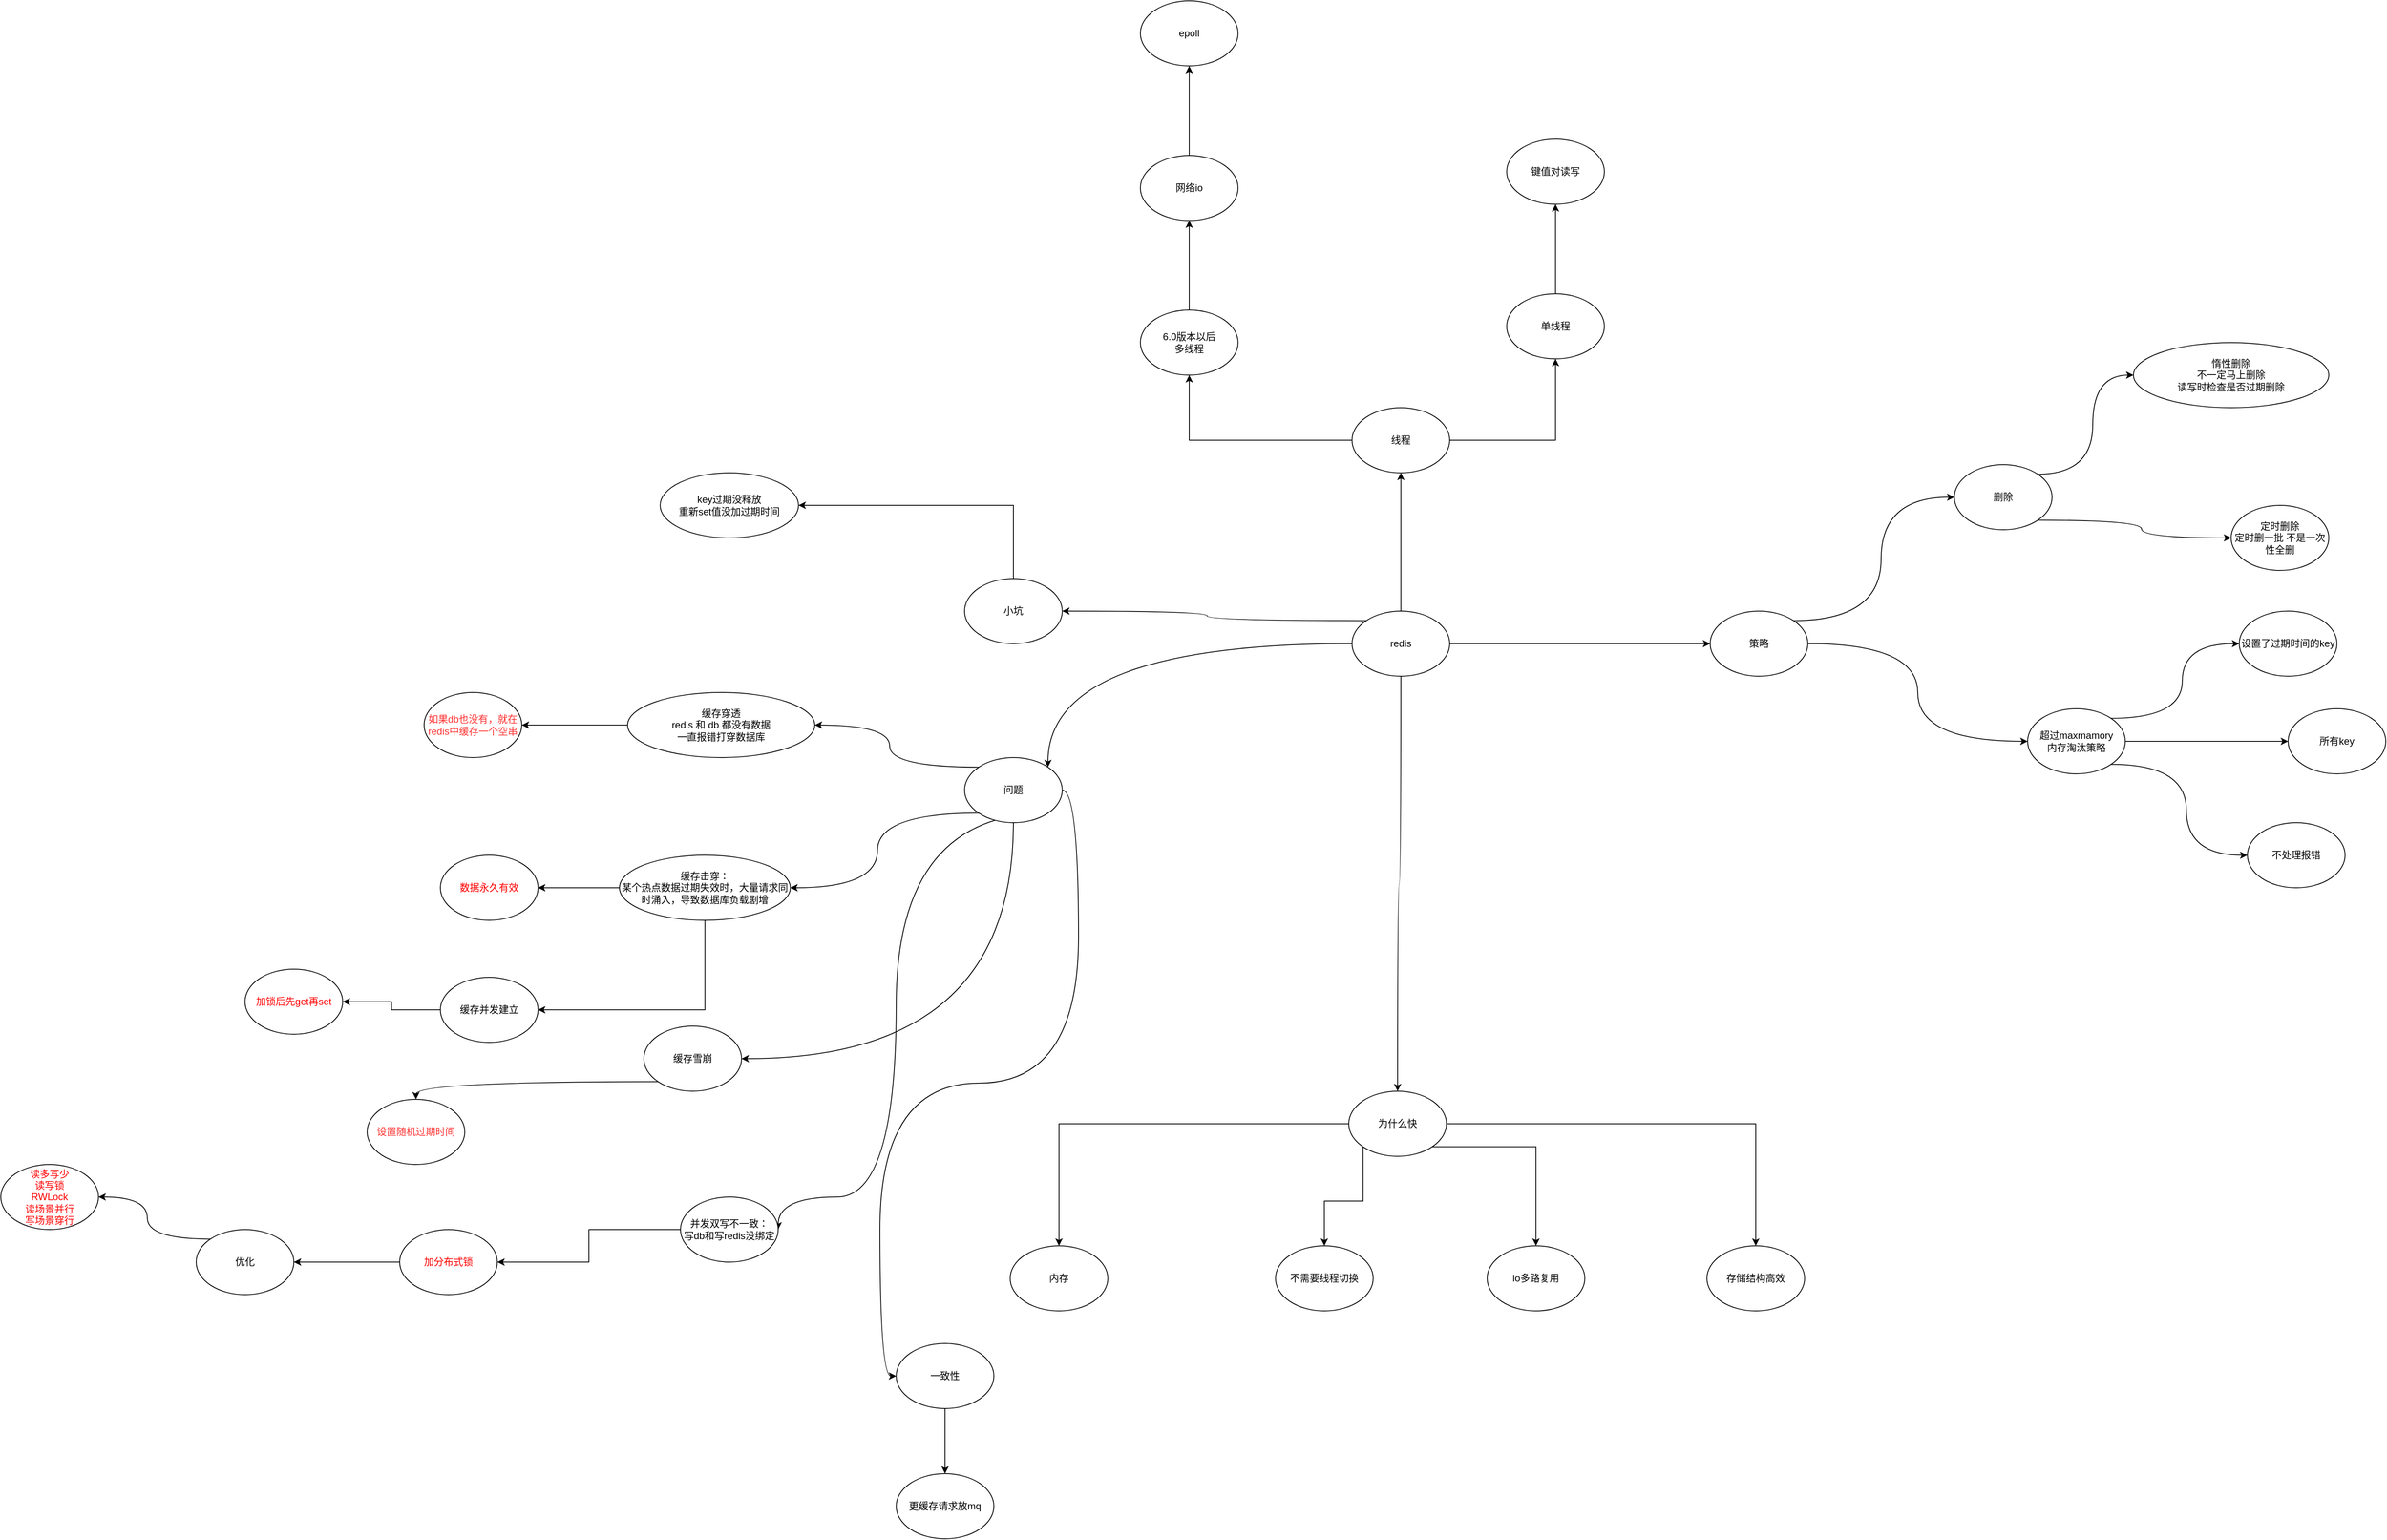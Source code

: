 <mxfile version="23.1.5" type="device">
  <diagram name="第 1 页" id="OrBlAernm3KL54c1lo3-">
    <mxGraphModel dx="2768" dy="2167" grid="1" gridSize="10" guides="1" tooltips="1" connect="1" arrows="1" fold="1" page="1" pageScale="1" pageWidth="827" pageHeight="1169" math="0" shadow="0">
      <root>
        <mxCell id="0" />
        <mxCell id="1" parent="0" />
        <mxCell id="jwuHmIJ8ylgLaas11iSZ-6" style="edgeStyle=orthogonalEdgeStyle;rounded=0;orthogonalLoop=1;jettySize=auto;html=1;exitX=0;exitY=0.5;exitDx=0;exitDy=0;entryX=0.5;entryY=1;entryDx=0;entryDy=0;" edge="1" parent="1" source="jwuHmIJ8ylgLaas11iSZ-12" target="jwuHmIJ8ylgLaas11iSZ-5">
          <mxGeometry relative="1" as="geometry" />
        </mxCell>
        <mxCell id="jwuHmIJ8ylgLaas11iSZ-7" style="edgeStyle=orthogonalEdgeStyle;rounded=0;orthogonalLoop=1;jettySize=auto;html=1;exitX=1;exitY=0.5;exitDx=0;exitDy=0;entryX=0.5;entryY=1;entryDx=0;entryDy=0;" edge="1" parent="1" source="jwuHmIJ8ylgLaas11iSZ-12" target="jwuHmIJ8ylgLaas11iSZ-2">
          <mxGeometry relative="1" as="geometry" />
        </mxCell>
        <mxCell id="jwuHmIJ8ylgLaas11iSZ-14" style="edgeStyle=orthogonalEdgeStyle;rounded=0;orthogonalLoop=1;jettySize=auto;html=1;exitX=0.5;exitY=0;exitDx=0;exitDy=0;entryX=0.5;entryY=1;entryDx=0;entryDy=0;curved=1;" edge="1" parent="1" source="jwuHmIJ8ylgLaas11iSZ-1" target="jwuHmIJ8ylgLaas11iSZ-12">
          <mxGeometry relative="1" as="geometry" />
        </mxCell>
        <mxCell id="jwuHmIJ8ylgLaas11iSZ-16" style="edgeStyle=orthogonalEdgeStyle;rounded=0;orthogonalLoop=1;jettySize=auto;html=1;exitX=0.5;exitY=1;exitDx=0;exitDy=0;curved=1;" edge="1" parent="1" source="jwuHmIJ8ylgLaas11iSZ-1" target="jwuHmIJ8ylgLaas11iSZ-15">
          <mxGeometry relative="1" as="geometry" />
        </mxCell>
        <mxCell id="jwuHmIJ8ylgLaas11iSZ-35" style="edgeStyle=orthogonalEdgeStyle;rounded=0;orthogonalLoop=1;jettySize=auto;html=1;exitX=1;exitY=0.5;exitDx=0;exitDy=0;entryX=0;entryY=0.5;entryDx=0;entryDy=0;" edge="1" parent="1" source="jwuHmIJ8ylgLaas11iSZ-1" target="jwuHmIJ8ylgLaas11iSZ-28">
          <mxGeometry relative="1" as="geometry" />
        </mxCell>
        <mxCell id="jwuHmIJ8ylgLaas11iSZ-48" style="edgeStyle=orthogonalEdgeStyle;rounded=0;orthogonalLoop=1;jettySize=auto;html=1;exitX=0;exitY=0.5;exitDx=0;exitDy=0;entryX=1;entryY=0;entryDx=0;entryDy=0;curved=1;" edge="1" parent="1" source="jwuHmIJ8ylgLaas11iSZ-1" target="jwuHmIJ8ylgLaas11iSZ-45">
          <mxGeometry relative="1" as="geometry" />
        </mxCell>
        <mxCell id="jwuHmIJ8ylgLaas11iSZ-61" style="edgeStyle=orthogonalEdgeStyle;rounded=0;orthogonalLoop=1;jettySize=auto;html=1;exitX=0;exitY=0;exitDx=0;exitDy=0;entryX=1;entryY=0.5;entryDx=0;entryDy=0;curved=1;" edge="1" parent="1" source="jwuHmIJ8ylgLaas11iSZ-1" target="jwuHmIJ8ylgLaas11iSZ-25">
          <mxGeometry relative="1" as="geometry" />
        </mxCell>
        <mxCell id="jwuHmIJ8ylgLaas11iSZ-1" value="redis" style="ellipse;whiteSpace=wrap;html=1;" vertex="1" parent="1">
          <mxGeometry x="770" y="480" width="120" height="80" as="geometry" />
        </mxCell>
        <mxCell id="jwuHmIJ8ylgLaas11iSZ-8" style="edgeStyle=orthogonalEdgeStyle;rounded=0;orthogonalLoop=1;jettySize=auto;html=1;exitX=0.5;exitY=0;exitDx=0;exitDy=0;entryX=0.5;entryY=1;entryDx=0;entryDy=0;" edge="1" parent="1" source="jwuHmIJ8ylgLaas11iSZ-2" target="jwuHmIJ8ylgLaas11iSZ-4">
          <mxGeometry relative="1" as="geometry" />
        </mxCell>
        <mxCell id="jwuHmIJ8ylgLaas11iSZ-2" value="单线程" style="ellipse;whiteSpace=wrap;html=1;" vertex="1" parent="1">
          <mxGeometry x="960" y="90" width="120" height="80" as="geometry" />
        </mxCell>
        <mxCell id="jwuHmIJ8ylgLaas11iSZ-11" style="edgeStyle=orthogonalEdgeStyle;rounded=0;orthogonalLoop=1;jettySize=auto;html=1;exitX=0.5;exitY=0;exitDx=0;exitDy=0;entryX=0.5;entryY=1;entryDx=0;entryDy=0;" edge="1" parent="1" source="jwuHmIJ8ylgLaas11iSZ-3" target="jwuHmIJ8ylgLaas11iSZ-10">
          <mxGeometry relative="1" as="geometry" />
        </mxCell>
        <mxCell id="jwuHmIJ8ylgLaas11iSZ-3" value="网络io" style="ellipse;whiteSpace=wrap;html=1;" vertex="1" parent="1">
          <mxGeometry x="510" y="-80" width="120" height="80" as="geometry" />
        </mxCell>
        <mxCell id="jwuHmIJ8ylgLaas11iSZ-4" value="键值对读写" style="ellipse;whiteSpace=wrap;html=1;" vertex="1" parent="1">
          <mxGeometry x="960" y="-100" width="120" height="80" as="geometry" />
        </mxCell>
        <mxCell id="jwuHmIJ8ylgLaas11iSZ-9" style="edgeStyle=orthogonalEdgeStyle;rounded=0;orthogonalLoop=1;jettySize=auto;html=1;exitX=0.5;exitY=0;exitDx=0;exitDy=0;entryX=0.5;entryY=1;entryDx=0;entryDy=0;" edge="1" parent="1" source="jwuHmIJ8ylgLaas11iSZ-5" target="jwuHmIJ8ylgLaas11iSZ-3">
          <mxGeometry relative="1" as="geometry" />
        </mxCell>
        <mxCell id="jwuHmIJ8ylgLaas11iSZ-5" value="6.0版本以后&lt;br&gt;多线程" style="ellipse;whiteSpace=wrap;html=1;" vertex="1" parent="1">
          <mxGeometry x="510" y="110" width="120" height="80" as="geometry" />
        </mxCell>
        <mxCell id="jwuHmIJ8ylgLaas11iSZ-10" value="epoll" style="ellipse;whiteSpace=wrap;html=1;" vertex="1" parent="1">
          <mxGeometry x="510" y="-270" width="120" height="80" as="geometry" />
        </mxCell>
        <mxCell id="jwuHmIJ8ylgLaas11iSZ-12" value="线程" style="ellipse;whiteSpace=wrap;html=1;" vertex="1" parent="1">
          <mxGeometry x="770" y="230" width="120" height="80" as="geometry" />
        </mxCell>
        <mxCell id="jwuHmIJ8ylgLaas11iSZ-21" style="edgeStyle=orthogonalEdgeStyle;rounded=0;orthogonalLoop=1;jettySize=auto;html=1;exitX=0;exitY=0.5;exitDx=0;exitDy=0;entryX=0.5;entryY=0;entryDx=0;entryDy=0;" edge="1" parent="1" source="jwuHmIJ8ylgLaas11iSZ-15" target="jwuHmIJ8ylgLaas11iSZ-17">
          <mxGeometry relative="1" as="geometry" />
        </mxCell>
        <mxCell id="jwuHmIJ8ylgLaas11iSZ-22" style="edgeStyle=orthogonalEdgeStyle;rounded=0;orthogonalLoop=1;jettySize=auto;html=1;exitX=0;exitY=1;exitDx=0;exitDy=0;" edge="1" parent="1" source="jwuHmIJ8ylgLaas11iSZ-15" target="jwuHmIJ8ylgLaas11iSZ-18">
          <mxGeometry relative="1" as="geometry" />
        </mxCell>
        <mxCell id="jwuHmIJ8ylgLaas11iSZ-23" style="edgeStyle=orthogonalEdgeStyle;rounded=0;orthogonalLoop=1;jettySize=auto;html=1;exitX=1;exitY=1;exitDx=0;exitDy=0;" edge="1" parent="1" source="jwuHmIJ8ylgLaas11iSZ-15" target="jwuHmIJ8ylgLaas11iSZ-19">
          <mxGeometry relative="1" as="geometry" />
        </mxCell>
        <mxCell id="jwuHmIJ8ylgLaas11iSZ-24" style="edgeStyle=orthogonalEdgeStyle;rounded=0;orthogonalLoop=1;jettySize=auto;html=1;exitX=1;exitY=0.5;exitDx=0;exitDy=0;" edge="1" parent="1" source="jwuHmIJ8ylgLaas11iSZ-15" target="jwuHmIJ8ylgLaas11iSZ-20">
          <mxGeometry relative="1" as="geometry" />
        </mxCell>
        <mxCell id="jwuHmIJ8ylgLaas11iSZ-15" value="为什么快" style="ellipse;whiteSpace=wrap;html=1;" vertex="1" parent="1">
          <mxGeometry x="766" y="1070" width="120" height="80" as="geometry" />
        </mxCell>
        <mxCell id="jwuHmIJ8ylgLaas11iSZ-17" value="内存" style="ellipse;whiteSpace=wrap;html=1;" vertex="1" parent="1">
          <mxGeometry x="350" y="1260" width="120" height="80" as="geometry" />
        </mxCell>
        <mxCell id="jwuHmIJ8ylgLaas11iSZ-18" value="不需要线程切换" style="ellipse;whiteSpace=wrap;html=1;" vertex="1" parent="1">
          <mxGeometry x="676" y="1260" width="120" height="80" as="geometry" />
        </mxCell>
        <mxCell id="jwuHmIJ8ylgLaas11iSZ-19" value="io多路复用" style="ellipse;whiteSpace=wrap;html=1;" vertex="1" parent="1">
          <mxGeometry x="936" y="1260" width="120" height="80" as="geometry" />
        </mxCell>
        <mxCell id="jwuHmIJ8ylgLaas11iSZ-20" value="存储结构高效" style="ellipse;whiteSpace=wrap;html=1;" vertex="1" parent="1">
          <mxGeometry x="1206" y="1260" width="120" height="80" as="geometry" />
        </mxCell>
        <mxCell id="jwuHmIJ8ylgLaas11iSZ-27" style="edgeStyle=orthogonalEdgeStyle;rounded=0;orthogonalLoop=1;jettySize=auto;html=1;exitX=0.5;exitY=0;exitDx=0;exitDy=0;entryX=1;entryY=0.5;entryDx=0;entryDy=0;" edge="1" parent="1" source="jwuHmIJ8ylgLaas11iSZ-25" target="jwuHmIJ8ylgLaas11iSZ-26">
          <mxGeometry relative="1" as="geometry" />
        </mxCell>
        <mxCell id="jwuHmIJ8ylgLaas11iSZ-25" value="小坑" style="ellipse;whiteSpace=wrap;html=1;" vertex="1" parent="1">
          <mxGeometry x="294" y="440" width="120" height="80" as="geometry" />
        </mxCell>
        <mxCell id="jwuHmIJ8ylgLaas11iSZ-26" value="key过期没释放&lt;br&gt;重新set值没加过期时间" style="ellipse;whiteSpace=wrap;html=1;" vertex="1" parent="1">
          <mxGeometry x="-80" y="310" width="170" height="80" as="geometry" />
        </mxCell>
        <mxCell id="jwuHmIJ8ylgLaas11iSZ-32" style="edgeStyle=orthogonalEdgeStyle;rounded=0;orthogonalLoop=1;jettySize=auto;html=1;exitX=1;exitY=0;exitDx=0;exitDy=0;entryX=0;entryY=0.5;entryDx=0;entryDy=0;curved=1;" edge="1" parent="1" source="jwuHmIJ8ylgLaas11iSZ-28" target="jwuHmIJ8ylgLaas11iSZ-29">
          <mxGeometry relative="1" as="geometry" />
        </mxCell>
        <mxCell id="jwuHmIJ8ylgLaas11iSZ-37" style="edgeStyle=orthogonalEdgeStyle;rounded=0;orthogonalLoop=1;jettySize=auto;html=1;exitX=1;exitY=0.5;exitDx=0;exitDy=0;entryX=0;entryY=0.5;entryDx=0;entryDy=0;curved=1;" edge="1" parent="1" source="jwuHmIJ8ylgLaas11iSZ-28" target="jwuHmIJ8ylgLaas11iSZ-36">
          <mxGeometry relative="1" as="geometry" />
        </mxCell>
        <mxCell id="jwuHmIJ8ylgLaas11iSZ-28" value="策略" style="ellipse;whiteSpace=wrap;html=1;" vertex="1" parent="1">
          <mxGeometry x="1210" y="480" width="120" height="80" as="geometry" />
        </mxCell>
        <mxCell id="jwuHmIJ8ylgLaas11iSZ-33" style="edgeStyle=orthogonalEdgeStyle;rounded=0;orthogonalLoop=1;jettySize=auto;html=1;exitX=1;exitY=0;exitDx=0;exitDy=0;entryX=0;entryY=0.5;entryDx=0;entryDy=0;curved=1;" edge="1" parent="1" source="jwuHmIJ8ylgLaas11iSZ-29" target="jwuHmIJ8ylgLaas11iSZ-30">
          <mxGeometry relative="1" as="geometry" />
        </mxCell>
        <mxCell id="jwuHmIJ8ylgLaas11iSZ-34" style="edgeStyle=orthogonalEdgeStyle;rounded=0;orthogonalLoop=1;jettySize=auto;html=1;exitX=1;exitY=1;exitDx=0;exitDy=0;entryX=0;entryY=0.5;entryDx=0;entryDy=0;curved=1;" edge="1" parent="1" source="jwuHmIJ8ylgLaas11iSZ-29" target="jwuHmIJ8ylgLaas11iSZ-31">
          <mxGeometry relative="1" as="geometry" />
        </mxCell>
        <mxCell id="jwuHmIJ8ylgLaas11iSZ-29" value="删除" style="ellipse;whiteSpace=wrap;html=1;" vertex="1" parent="1">
          <mxGeometry x="1510" y="300" width="120" height="80" as="geometry" />
        </mxCell>
        <mxCell id="jwuHmIJ8ylgLaas11iSZ-30" value="惰性删除&lt;br&gt;不一定马上删除&lt;br&gt;读写时检查是否过期删除" style="ellipse;whiteSpace=wrap;html=1;" vertex="1" parent="1">
          <mxGeometry x="1730" y="150" width="240" height="80" as="geometry" />
        </mxCell>
        <mxCell id="jwuHmIJ8ylgLaas11iSZ-31" value="定时删除&lt;br&gt;定时删一批 不是一次性全删" style="ellipse;whiteSpace=wrap;html=1;" vertex="1" parent="1">
          <mxGeometry x="1850" y="350" width="120" height="80" as="geometry" />
        </mxCell>
        <mxCell id="jwuHmIJ8ylgLaas11iSZ-42" style="edgeStyle=orthogonalEdgeStyle;rounded=0;orthogonalLoop=1;jettySize=auto;html=1;exitX=1;exitY=0;exitDx=0;exitDy=0;entryX=0;entryY=0.5;entryDx=0;entryDy=0;curved=1;" edge="1" parent="1" source="jwuHmIJ8ylgLaas11iSZ-36" target="jwuHmIJ8ylgLaas11iSZ-38">
          <mxGeometry relative="1" as="geometry" />
        </mxCell>
        <mxCell id="jwuHmIJ8ylgLaas11iSZ-43" style="edgeStyle=orthogonalEdgeStyle;rounded=0;orthogonalLoop=1;jettySize=auto;html=1;exitX=1;exitY=0.5;exitDx=0;exitDy=0;entryX=0;entryY=0.5;entryDx=0;entryDy=0;curved=1;" edge="1" parent="1" source="jwuHmIJ8ylgLaas11iSZ-36" target="jwuHmIJ8ylgLaas11iSZ-40">
          <mxGeometry relative="1" as="geometry" />
        </mxCell>
        <mxCell id="jwuHmIJ8ylgLaas11iSZ-44" style="edgeStyle=orthogonalEdgeStyle;rounded=0;orthogonalLoop=1;jettySize=auto;html=1;exitX=1;exitY=1;exitDx=0;exitDy=0;entryX=0;entryY=0.5;entryDx=0;entryDy=0;curved=1;" edge="1" parent="1" source="jwuHmIJ8ylgLaas11iSZ-36" target="jwuHmIJ8ylgLaas11iSZ-41">
          <mxGeometry relative="1" as="geometry" />
        </mxCell>
        <mxCell id="jwuHmIJ8ylgLaas11iSZ-36" value="超过maxmamory&lt;br&gt;内存淘汰策略" style="ellipse;whiteSpace=wrap;html=1;" vertex="1" parent="1">
          <mxGeometry x="1600" y="600" width="120" height="80" as="geometry" />
        </mxCell>
        <mxCell id="jwuHmIJ8ylgLaas11iSZ-38" value="设置了过期时间的key" style="ellipse;whiteSpace=wrap;html=1;" vertex="1" parent="1">
          <mxGeometry x="1860" y="480" width="120" height="80" as="geometry" />
        </mxCell>
        <mxCell id="jwuHmIJ8ylgLaas11iSZ-40" value="所有key" style="ellipse;whiteSpace=wrap;html=1;" vertex="1" parent="1">
          <mxGeometry x="1920" y="600" width="120" height="80" as="geometry" />
        </mxCell>
        <mxCell id="jwuHmIJ8ylgLaas11iSZ-41" value="不处理报错" style="ellipse;whiteSpace=wrap;html=1;" vertex="1" parent="1">
          <mxGeometry x="1870" y="740" width="120" height="80" as="geometry" />
        </mxCell>
        <mxCell id="jwuHmIJ8ylgLaas11iSZ-47" style="edgeStyle=orthogonalEdgeStyle;rounded=0;orthogonalLoop=1;jettySize=auto;html=1;exitX=0;exitY=0;exitDx=0;exitDy=0;entryX=1;entryY=0.5;entryDx=0;entryDy=0;curved=1;" edge="1" parent="1" source="jwuHmIJ8ylgLaas11iSZ-45" target="jwuHmIJ8ylgLaas11iSZ-46">
          <mxGeometry relative="1" as="geometry" />
        </mxCell>
        <mxCell id="jwuHmIJ8ylgLaas11iSZ-50" style="edgeStyle=orthogonalEdgeStyle;rounded=0;orthogonalLoop=1;jettySize=auto;html=1;exitX=0;exitY=1;exitDx=0;exitDy=0;entryX=1;entryY=0.5;entryDx=0;entryDy=0;curved=1;" edge="1" parent="1" source="jwuHmIJ8ylgLaas11iSZ-45" target="jwuHmIJ8ylgLaas11iSZ-49">
          <mxGeometry relative="1" as="geometry" />
        </mxCell>
        <mxCell id="jwuHmIJ8ylgLaas11iSZ-54" style="edgeStyle=orthogonalEdgeStyle;rounded=0;orthogonalLoop=1;jettySize=auto;html=1;exitX=0.5;exitY=1;exitDx=0;exitDy=0;entryX=1;entryY=0.5;entryDx=0;entryDy=0;curved=1;" edge="1" parent="1" source="jwuHmIJ8ylgLaas11iSZ-45" target="jwuHmIJ8ylgLaas11iSZ-53">
          <mxGeometry relative="1" as="geometry" />
        </mxCell>
        <mxCell id="jwuHmIJ8ylgLaas11iSZ-65" style="edgeStyle=orthogonalEdgeStyle;rounded=0;orthogonalLoop=1;jettySize=auto;html=1;exitX=1;exitY=1;exitDx=0;exitDy=0;entryX=1;entryY=0.5;entryDx=0;entryDy=0;curved=1;" edge="1" parent="1" source="jwuHmIJ8ylgLaas11iSZ-45" target="jwuHmIJ8ylgLaas11iSZ-64">
          <mxGeometry relative="1" as="geometry">
            <Array as="points">
              <mxPoint x="210" y="728" />
              <mxPoint x="210" y="1200" />
              <mxPoint x="65" y="1200" />
            </Array>
          </mxGeometry>
        </mxCell>
        <mxCell id="jwuHmIJ8ylgLaas11iSZ-73" style="edgeStyle=orthogonalEdgeStyle;rounded=0;orthogonalLoop=1;jettySize=auto;html=1;exitX=1;exitY=0.5;exitDx=0;exitDy=0;entryX=0;entryY=0.5;entryDx=0;entryDy=0;curved=1;" edge="1" parent="1" source="jwuHmIJ8ylgLaas11iSZ-45" target="jwuHmIJ8ylgLaas11iSZ-72">
          <mxGeometry relative="1" as="geometry" />
        </mxCell>
        <mxCell id="jwuHmIJ8ylgLaas11iSZ-45" value="问题" style="ellipse;whiteSpace=wrap;html=1;" vertex="1" parent="1">
          <mxGeometry x="294" y="660" width="120" height="80" as="geometry" />
        </mxCell>
        <mxCell id="jwuHmIJ8ylgLaas11iSZ-52" style="edgeStyle=orthogonalEdgeStyle;rounded=0;orthogonalLoop=1;jettySize=auto;html=1;exitX=0;exitY=0.5;exitDx=0;exitDy=0;entryX=1;entryY=0.5;entryDx=0;entryDy=0;curved=1;" edge="1" parent="1" source="jwuHmIJ8ylgLaas11iSZ-46" target="jwuHmIJ8ylgLaas11iSZ-51">
          <mxGeometry relative="1" as="geometry" />
        </mxCell>
        <mxCell id="jwuHmIJ8ylgLaas11iSZ-46" value="缓存穿透&lt;div&gt;redis 和 db 都没有数据&lt;/div&gt;&lt;div&gt;一直报错打穿数据库&lt;/div&gt;" style="ellipse;whiteSpace=wrap;html=1;" vertex="1" parent="1">
          <mxGeometry x="-120" y="580" width="230" height="80" as="geometry" />
        </mxCell>
        <mxCell id="jwuHmIJ8ylgLaas11iSZ-56" style="edgeStyle=orthogonalEdgeStyle;rounded=0;orthogonalLoop=1;jettySize=auto;html=1;exitX=0.5;exitY=1;exitDx=0;exitDy=0;entryX=1;entryY=0.5;entryDx=0;entryDy=0;" edge="1" parent="1" source="jwuHmIJ8ylgLaas11iSZ-49" target="jwuHmIJ8ylgLaas11iSZ-55">
          <mxGeometry relative="1" as="geometry" />
        </mxCell>
        <mxCell id="jwuHmIJ8ylgLaas11iSZ-60" style="edgeStyle=orthogonalEdgeStyle;rounded=0;orthogonalLoop=1;jettySize=auto;html=1;exitX=0;exitY=0.5;exitDx=0;exitDy=0;curved=1;" edge="1" parent="1" source="jwuHmIJ8ylgLaas11iSZ-49" target="jwuHmIJ8ylgLaas11iSZ-59">
          <mxGeometry relative="1" as="geometry" />
        </mxCell>
        <mxCell id="jwuHmIJ8ylgLaas11iSZ-49" value="缓存击穿：&lt;br&gt;某个热点数据过期失效时，大量请求同时涌入，导致数据库负载剧增" style="ellipse;whiteSpace=wrap;html=1;" vertex="1" parent="1">
          <mxGeometry x="-130" y="780" width="210" height="80" as="geometry" />
        </mxCell>
        <mxCell id="jwuHmIJ8ylgLaas11iSZ-51" value="&lt;font color=&quot;#ff3333&quot;&gt;如果db也没有，就在redis中缓存一个空串&lt;/font&gt;" style="ellipse;whiteSpace=wrap;html=1;" vertex="1" parent="1">
          <mxGeometry x="-370" y="580" width="120" height="80" as="geometry" />
        </mxCell>
        <mxCell id="jwuHmIJ8ylgLaas11iSZ-58" style="edgeStyle=orthogonalEdgeStyle;rounded=0;orthogonalLoop=1;jettySize=auto;html=1;exitX=0;exitY=1;exitDx=0;exitDy=0;curved=1;" edge="1" parent="1" source="jwuHmIJ8ylgLaas11iSZ-53" target="jwuHmIJ8ylgLaas11iSZ-57">
          <mxGeometry relative="1" as="geometry" />
        </mxCell>
        <mxCell id="jwuHmIJ8ylgLaas11iSZ-53" value="缓存雪崩" style="ellipse;whiteSpace=wrap;html=1;" vertex="1" parent="1">
          <mxGeometry x="-100" y="990" width="120" height="80" as="geometry" />
        </mxCell>
        <mxCell id="jwuHmIJ8ylgLaas11iSZ-63" style="edgeStyle=orthogonalEdgeStyle;rounded=0;orthogonalLoop=1;jettySize=auto;html=1;exitX=0;exitY=0.5;exitDx=0;exitDy=0;entryX=1;entryY=0.5;entryDx=0;entryDy=0;" edge="1" parent="1" source="jwuHmIJ8ylgLaas11iSZ-55" target="jwuHmIJ8ylgLaas11iSZ-62">
          <mxGeometry relative="1" as="geometry" />
        </mxCell>
        <mxCell id="jwuHmIJ8ylgLaas11iSZ-55" value="缓存并发建立" style="ellipse;whiteSpace=wrap;html=1;" vertex="1" parent="1">
          <mxGeometry x="-350" y="930" width="120" height="80" as="geometry" />
        </mxCell>
        <mxCell id="jwuHmIJ8ylgLaas11iSZ-57" value="&lt;font color=&quot;#ff3333&quot;&gt;设置随机过期时间&lt;/font&gt;" style="ellipse;whiteSpace=wrap;html=1;" vertex="1" parent="1">
          <mxGeometry x="-440" y="1080" width="120" height="80" as="geometry" />
        </mxCell>
        <mxCell id="jwuHmIJ8ylgLaas11iSZ-59" value="&lt;font color=&quot;#ff0000&quot;&gt;数据永久有效&lt;/font&gt;" style="ellipse;whiteSpace=wrap;html=1;" vertex="1" parent="1">
          <mxGeometry x="-350" y="780" width="120" height="80" as="geometry" />
        </mxCell>
        <mxCell id="jwuHmIJ8ylgLaas11iSZ-62" value="&lt;font color=&quot;#ff0000&quot;&gt;加锁后先get再set&lt;/font&gt;" style="ellipse;whiteSpace=wrap;html=1;" vertex="1" parent="1">
          <mxGeometry x="-590" y="920" width="120" height="80" as="geometry" />
        </mxCell>
        <mxCell id="jwuHmIJ8ylgLaas11iSZ-67" style="edgeStyle=orthogonalEdgeStyle;rounded=0;orthogonalLoop=1;jettySize=auto;html=1;exitX=0;exitY=0.5;exitDx=0;exitDy=0;entryX=1;entryY=0.5;entryDx=0;entryDy=0;" edge="1" parent="1" source="jwuHmIJ8ylgLaas11iSZ-64" target="jwuHmIJ8ylgLaas11iSZ-66">
          <mxGeometry relative="1" as="geometry" />
        </mxCell>
        <mxCell id="jwuHmIJ8ylgLaas11iSZ-64" value="并发双写不一致：&lt;div&gt;写db和写redis没绑定&lt;/div&gt;" style="ellipse;whiteSpace=wrap;html=1;" vertex="1" parent="1">
          <mxGeometry x="-55" y="1200" width="120" height="80" as="geometry" />
        </mxCell>
        <mxCell id="jwuHmIJ8ylgLaas11iSZ-70" style="edgeStyle=orthogonalEdgeStyle;rounded=0;orthogonalLoop=1;jettySize=auto;html=1;exitX=0;exitY=0.5;exitDx=0;exitDy=0;curved=1;" edge="1" parent="1" source="jwuHmIJ8ylgLaas11iSZ-66" target="jwuHmIJ8ylgLaas11iSZ-68">
          <mxGeometry relative="1" as="geometry" />
        </mxCell>
        <mxCell id="jwuHmIJ8ylgLaas11iSZ-66" value="&lt;font color=&quot;#ff0000&quot;&gt;加分布式锁&lt;/font&gt;" style="ellipse;whiteSpace=wrap;html=1;" vertex="1" parent="1">
          <mxGeometry x="-400" y="1240" width="120" height="80" as="geometry" />
        </mxCell>
        <mxCell id="jwuHmIJ8ylgLaas11iSZ-71" style="edgeStyle=orthogonalEdgeStyle;rounded=0;orthogonalLoop=1;jettySize=auto;html=1;exitX=0;exitY=0;exitDx=0;exitDy=0;entryX=1;entryY=0.5;entryDx=0;entryDy=0;curved=1;" edge="1" parent="1" source="jwuHmIJ8ylgLaas11iSZ-68" target="jwuHmIJ8ylgLaas11iSZ-69">
          <mxGeometry relative="1" as="geometry" />
        </mxCell>
        <mxCell id="jwuHmIJ8ylgLaas11iSZ-68" value="优化" style="ellipse;whiteSpace=wrap;html=1;" vertex="1" parent="1">
          <mxGeometry x="-650" y="1240" width="120" height="80" as="geometry" />
        </mxCell>
        <mxCell id="jwuHmIJ8ylgLaas11iSZ-69" value="&lt;font color=&quot;#ff0000&quot;&gt;读多写少&lt;br&gt;读写锁&lt;br&gt;RWLock&lt;br&gt;读场景并行&lt;br&gt;写场景穿行&lt;/font&gt;" style="ellipse;whiteSpace=wrap;html=1;" vertex="1" parent="1">
          <mxGeometry x="-890" y="1160" width="120" height="80" as="geometry" />
        </mxCell>
        <mxCell id="jwuHmIJ8ylgLaas11iSZ-75" style="edgeStyle=orthogonalEdgeStyle;rounded=0;orthogonalLoop=1;jettySize=auto;html=1;exitX=0.5;exitY=1;exitDx=0;exitDy=0;" edge="1" parent="1" source="jwuHmIJ8ylgLaas11iSZ-72" target="jwuHmIJ8ylgLaas11iSZ-74">
          <mxGeometry relative="1" as="geometry" />
        </mxCell>
        <mxCell id="jwuHmIJ8ylgLaas11iSZ-72" value="一致性" style="ellipse;whiteSpace=wrap;html=1;" vertex="1" parent="1">
          <mxGeometry x="210" y="1380" width="120" height="80" as="geometry" />
        </mxCell>
        <mxCell id="jwuHmIJ8ylgLaas11iSZ-74" value="更缓存请求放mq" style="ellipse;whiteSpace=wrap;html=1;" vertex="1" parent="1">
          <mxGeometry x="210" y="1540" width="120" height="80" as="geometry" />
        </mxCell>
      </root>
    </mxGraphModel>
  </diagram>
</mxfile>
